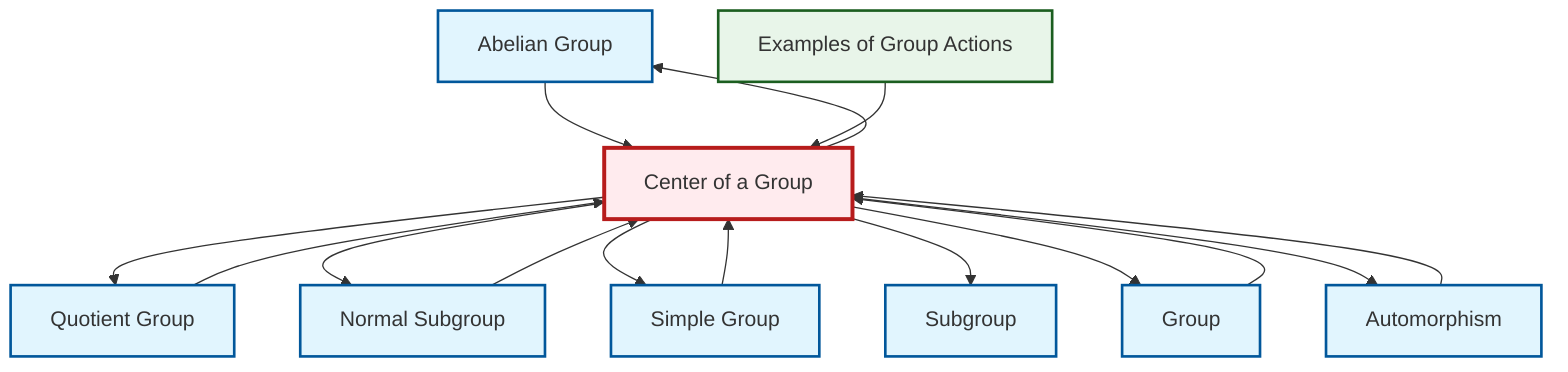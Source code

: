 graph TD
    classDef definition fill:#e1f5fe,stroke:#01579b,stroke-width:2px
    classDef theorem fill:#f3e5f5,stroke:#4a148c,stroke-width:2px
    classDef axiom fill:#fff3e0,stroke:#e65100,stroke-width:2px
    classDef example fill:#e8f5e9,stroke:#1b5e20,stroke-width:2px
    classDef current fill:#ffebee,stroke:#b71c1c,stroke-width:3px
    def-abelian-group["Abelian Group"]:::definition
    ex-group-action-examples["Examples of Group Actions"]:::example
    def-subgroup["Subgroup"]:::definition
    def-automorphism["Automorphism"]:::definition
    def-group["Group"]:::definition
    def-center-of-group["Center of a Group"]:::definition
    def-quotient-group["Quotient Group"]:::definition
    def-normal-subgroup["Normal Subgroup"]:::definition
    def-simple-group["Simple Group"]:::definition
    def-automorphism --> def-center-of-group
    def-center-of-group --> def-quotient-group
    def-quotient-group --> def-center-of-group
    def-center-of-group --> def-normal-subgroup
    def-center-of-group --> def-simple-group
    def-abelian-group --> def-center-of-group
    def-group --> def-center-of-group
    def-center-of-group --> def-subgroup
    def-center-of-group --> def-group
    def-simple-group --> def-center-of-group
    def-normal-subgroup --> def-center-of-group
    def-center-of-group --> def-abelian-group
    ex-group-action-examples --> def-center-of-group
    def-center-of-group --> def-automorphism
    class def-center-of-group current
